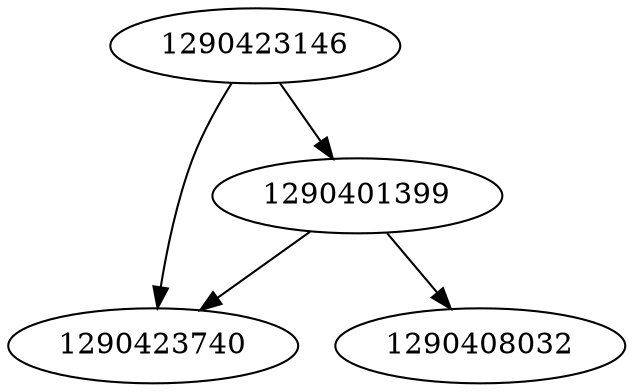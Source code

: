 strict digraph  {
1290408032;
1290423146;
1290423740;
1290401399;
1290423146 -> 1290401399;
1290423146 -> 1290423740;
1290401399 -> 1290423740;
1290401399 -> 1290408032;
}
